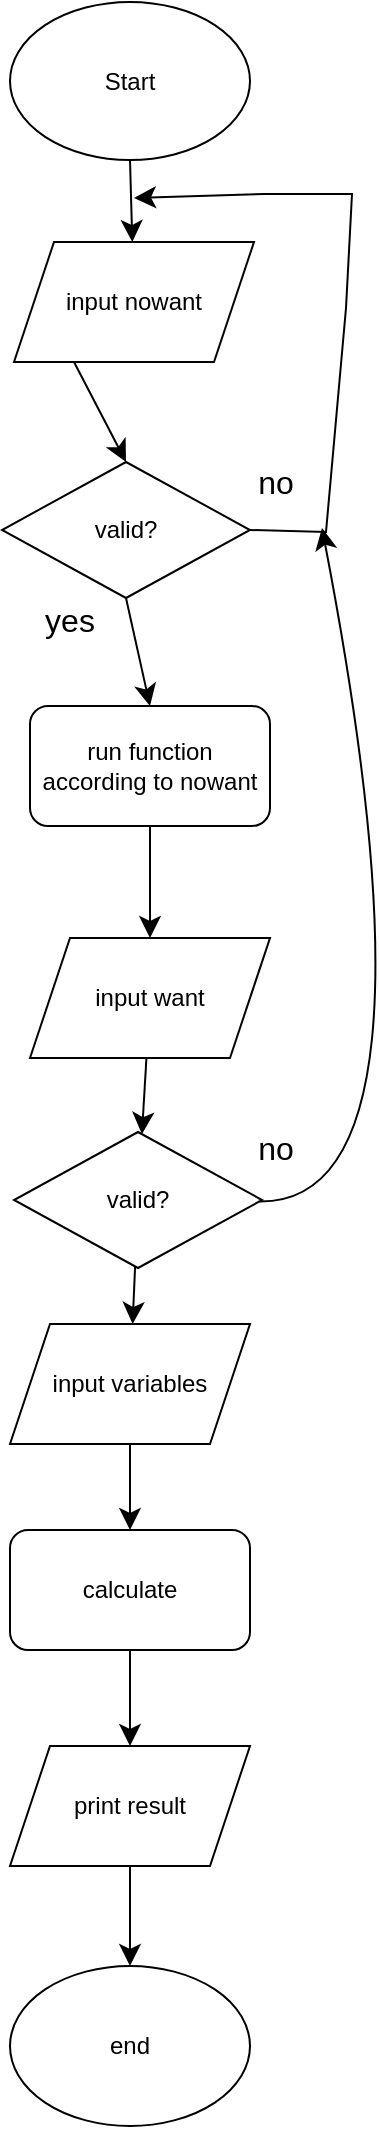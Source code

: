 <mxfile version="23.1.5" type="github">
  <diagram name="Page-1" id="7cR7FV348O8GOo62HR_c">
    <mxGraphModel dx="2518" dy="1860" grid="0" gridSize="10" guides="1" tooltips="1" connect="1" arrows="1" fold="1" page="0" pageScale="1" pageWidth="827" pageHeight="1169" math="0" shadow="0">
      <root>
        <mxCell id="0" />
        <mxCell id="1" parent="0" />
        <mxCell id="y_yZkoMNqgVAC2f75hLv-2" value="Start" style="ellipse;whiteSpace=wrap;html=1;" parent="1" vertex="1">
          <mxGeometry x="-34" y="-29" width="120" height="79" as="geometry" />
        </mxCell>
        <mxCell id="y_yZkoMNqgVAC2f75hLv-3" value="valid?" style="rhombus;whiteSpace=wrap;html=1;" parent="1" vertex="1">
          <mxGeometry x="-38" y="201" width="124" height="68" as="geometry" />
        </mxCell>
        <mxCell id="y_yZkoMNqgVAC2f75hLv-6" value="" style="endArrow=classic;html=1;rounded=0;fontSize=12;startSize=8;endSize=8;exitX=0.5;exitY=1;exitDx=0;exitDy=0;" parent="1" source="y_yZkoMNqgVAC2f75hLv-2" target="y_yZkoMNqgVAC2f75hLv-8" edge="1">
          <mxGeometry width="50" height="50" relative="1" as="geometry">
            <mxPoint x="180" y="146" as="sourcePoint" />
            <mxPoint x="26" y="86" as="targetPoint" />
          </mxGeometry>
        </mxCell>
        <mxCell id="y_yZkoMNqgVAC2f75hLv-7" value="" style="endArrow=classic;html=1;rounded=0;fontSize=12;startSize=8;endSize=8;exitX=1;exitY=0.5;exitDx=0;exitDy=0;" parent="1" source="y_yZkoMNqgVAC2f75hLv-3" edge="1">
          <mxGeometry width="50" height="50" relative="1" as="geometry">
            <mxPoint x="180" y="146" as="sourcePoint" />
            <mxPoint x="28" y="69" as="targetPoint" />
            <Array as="points">
              <mxPoint x="124" y="236" />
              <mxPoint x="134" y="124" />
              <mxPoint x="137" y="67" />
              <mxPoint x="93" y="67" />
            </Array>
          </mxGeometry>
        </mxCell>
        <mxCell id="y_yZkoMNqgVAC2f75hLv-8" value="input nowant" style="shape=parallelogram;perimeter=parallelogramPerimeter;whiteSpace=wrap;html=1;fixedSize=1;" parent="1" vertex="1">
          <mxGeometry x="-32" y="91" width="120" height="60" as="geometry" />
        </mxCell>
        <mxCell id="y_yZkoMNqgVAC2f75hLv-9" value="" style="endArrow=classic;html=1;rounded=0;fontSize=12;startSize=8;endSize=8;exitX=0.25;exitY=1;exitDx=0;exitDy=0;entryX=0.5;entryY=0;entryDx=0;entryDy=0;" parent="1" source="y_yZkoMNqgVAC2f75hLv-8" target="y_yZkoMNqgVAC2f75hLv-3" edge="1">
          <mxGeometry width="50" height="50" relative="1" as="geometry">
            <mxPoint x="22" y="155" as="sourcePoint" />
            <mxPoint x="72" y="105" as="targetPoint" />
          </mxGeometry>
        </mxCell>
        <mxCell id="y_yZkoMNqgVAC2f75hLv-10" value="no" style="text;html=1;align=center;verticalAlign=middle;whiteSpace=wrap;rounded=0;fontSize=16;" parent="1" vertex="1">
          <mxGeometry x="69" y="196" width="60" height="30" as="geometry" />
        </mxCell>
        <mxCell id="y_yZkoMNqgVAC2f75hLv-11" value="yes" style="text;html=1;align=center;verticalAlign=middle;whiteSpace=wrap;rounded=0;fontSize=16;" parent="1" vertex="1">
          <mxGeometry x="-34" y="265" width="60" height="30" as="geometry" />
        </mxCell>
        <mxCell id="y_yZkoMNqgVAC2f75hLv-12" value="run function according to nowant" style="rounded=1;whiteSpace=wrap;html=1;" parent="1" vertex="1">
          <mxGeometry x="-24" y="323" width="120" height="60" as="geometry" />
        </mxCell>
        <mxCell id="y_yZkoMNqgVAC2f75hLv-13" value="" style="endArrow=classic;html=1;rounded=0;fontSize=12;startSize=8;endSize=8;exitX=0.5;exitY=1;exitDx=0;exitDy=0;entryX=0.5;entryY=0;entryDx=0;entryDy=0;" parent="1" source="y_yZkoMNqgVAC2f75hLv-3" target="y_yZkoMNqgVAC2f75hLv-12" edge="1">
          <mxGeometry width="50" height="50" relative="1" as="geometry">
            <mxPoint x="138" y="361" as="sourcePoint" />
            <mxPoint x="23" y="317" as="targetPoint" />
          </mxGeometry>
        </mxCell>
        <mxCell id="4PdoItPepvkE1q-B6LYC-4" value="" style="edgeStyle=none;curved=1;rounded=0;orthogonalLoop=1;jettySize=auto;html=1;fontSize=12;startSize=8;endSize=8;" edge="1" parent="1" source="y_yZkoMNqgVAC2f75hLv-14" target="4PdoItPepvkE1q-B6LYC-2">
          <mxGeometry relative="1" as="geometry" />
        </mxCell>
        <mxCell id="y_yZkoMNqgVAC2f75hLv-14" value="input want" style="shape=parallelogram;perimeter=parallelogramPerimeter;whiteSpace=wrap;html=1;fixedSize=1;" parent="1" vertex="1">
          <mxGeometry x="-24" y="439" width="120" height="60" as="geometry" />
        </mxCell>
        <mxCell id="4PdoItPepvkE1q-B6LYC-1" value="" style="endArrow=classic;html=1;rounded=0;fontSize=12;startSize=8;endSize=8;exitX=0.5;exitY=1;exitDx=0;exitDy=0;" edge="1" parent="1" source="y_yZkoMNqgVAC2f75hLv-12" target="y_yZkoMNqgVAC2f75hLv-14">
          <mxGeometry width="50" height="50" relative="1" as="geometry">
            <mxPoint x="80" y="488" as="sourcePoint" />
            <mxPoint x="38" y="436" as="targetPoint" />
          </mxGeometry>
        </mxCell>
        <mxCell id="4PdoItPepvkE1q-B6LYC-8" value="" style="edgeStyle=none;curved=1;rounded=0;orthogonalLoop=1;jettySize=auto;html=1;fontSize=12;startSize=8;endSize=8;" edge="1" parent="1" source="4PdoItPepvkE1q-B6LYC-2">
          <mxGeometry relative="1" as="geometry">
            <mxPoint x="122" y="234" as="targetPoint" />
            <Array as="points">
              <mxPoint x="187" y="572" />
            </Array>
          </mxGeometry>
        </mxCell>
        <mxCell id="4PdoItPepvkE1q-B6LYC-11" value="" style="edgeStyle=none;curved=1;rounded=0;orthogonalLoop=1;jettySize=auto;html=1;fontSize=12;startSize=8;endSize=8;" edge="1" parent="1" source="4PdoItPepvkE1q-B6LYC-2" target="4PdoItPepvkE1q-B6LYC-10">
          <mxGeometry relative="1" as="geometry" />
        </mxCell>
        <mxCell id="4PdoItPepvkE1q-B6LYC-2" value="valid?" style="rhombus;whiteSpace=wrap;html=1;" vertex="1" parent="1">
          <mxGeometry x="-32" y="536" width="124" height="68" as="geometry" />
        </mxCell>
        <mxCell id="4PdoItPepvkE1q-B6LYC-9" value="no" style="text;html=1;align=center;verticalAlign=middle;whiteSpace=wrap;rounded=0;fontSize=16;" vertex="1" parent="1">
          <mxGeometry x="69" y="529" width="60" height="30" as="geometry" />
        </mxCell>
        <mxCell id="4PdoItPepvkE1q-B6LYC-13" value="" style="edgeStyle=none;curved=1;rounded=0;orthogonalLoop=1;jettySize=auto;html=1;fontSize=12;startSize=8;endSize=8;" edge="1" parent="1" source="4PdoItPepvkE1q-B6LYC-10" target="4PdoItPepvkE1q-B6LYC-12">
          <mxGeometry relative="1" as="geometry" />
        </mxCell>
        <mxCell id="4PdoItPepvkE1q-B6LYC-10" value="input variables" style="shape=parallelogram;perimeter=parallelogramPerimeter;whiteSpace=wrap;html=1;fixedSize=1;" vertex="1" parent="1">
          <mxGeometry x="-34" y="632" width="120" height="60" as="geometry" />
        </mxCell>
        <mxCell id="4PdoItPepvkE1q-B6LYC-15" value="" style="edgeStyle=none;curved=1;rounded=0;orthogonalLoop=1;jettySize=auto;html=1;fontSize=12;startSize=8;endSize=8;" edge="1" parent="1" source="4PdoItPepvkE1q-B6LYC-12" target="4PdoItPepvkE1q-B6LYC-14">
          <mxGeometry relative="1" as="geometry" />
        </mxCell>
        <mxCell id="4PdoItPepvkE1q-B6LYC-12" value="calculate" style="rounded=1;whiteSpace=wrap;html=1;" vertex="1" parent="1">
          <mxGeometry x="-34" y="735" width="120" height="60" as="geometry" />
        </mxCell>
        <mxCell id="4PdoItPepvkE1q-B6LYC-18" value="" style="edgeStyle=none;curved=1;rounded=0;orthogonalLoop=1;jettySize=auto;html=1;fontSize=12;startSize=8;endSize=8;" edge="1" parent="1" source="4PdoItPepvkE1q-B6LYC-14" target="4PdoItPepvkE1q-B6LYC-16">
          <mxGeometry relative="1" as="geometry" />
        </mxCell>
        <mxCell id="4PdoItPepvkE1q-B6LYC-14" value="print result" style="shape=parallelogram;perimeter=parallelogramPerimeter;whiteSpace=wrap;html=1;fixedSize=1;" vertex="1" parent="1">
          <mxGeometry x="-34" y="843" width="120" height="60" as="geometry" />
        </mxCell>
        <mxCell id="4PdoItPepvkE1q-B6LYC-16" value="end" style="ellipse;whiteSpace=wrap;html=1;" vertex="1" parent="1">
          <mxGeometry x="-34" y="953" width="120" height="80" as="geometry" />
        </mxCell>
      </root>
    </mxGraphModel>
  </diagram>
</mxfile>
